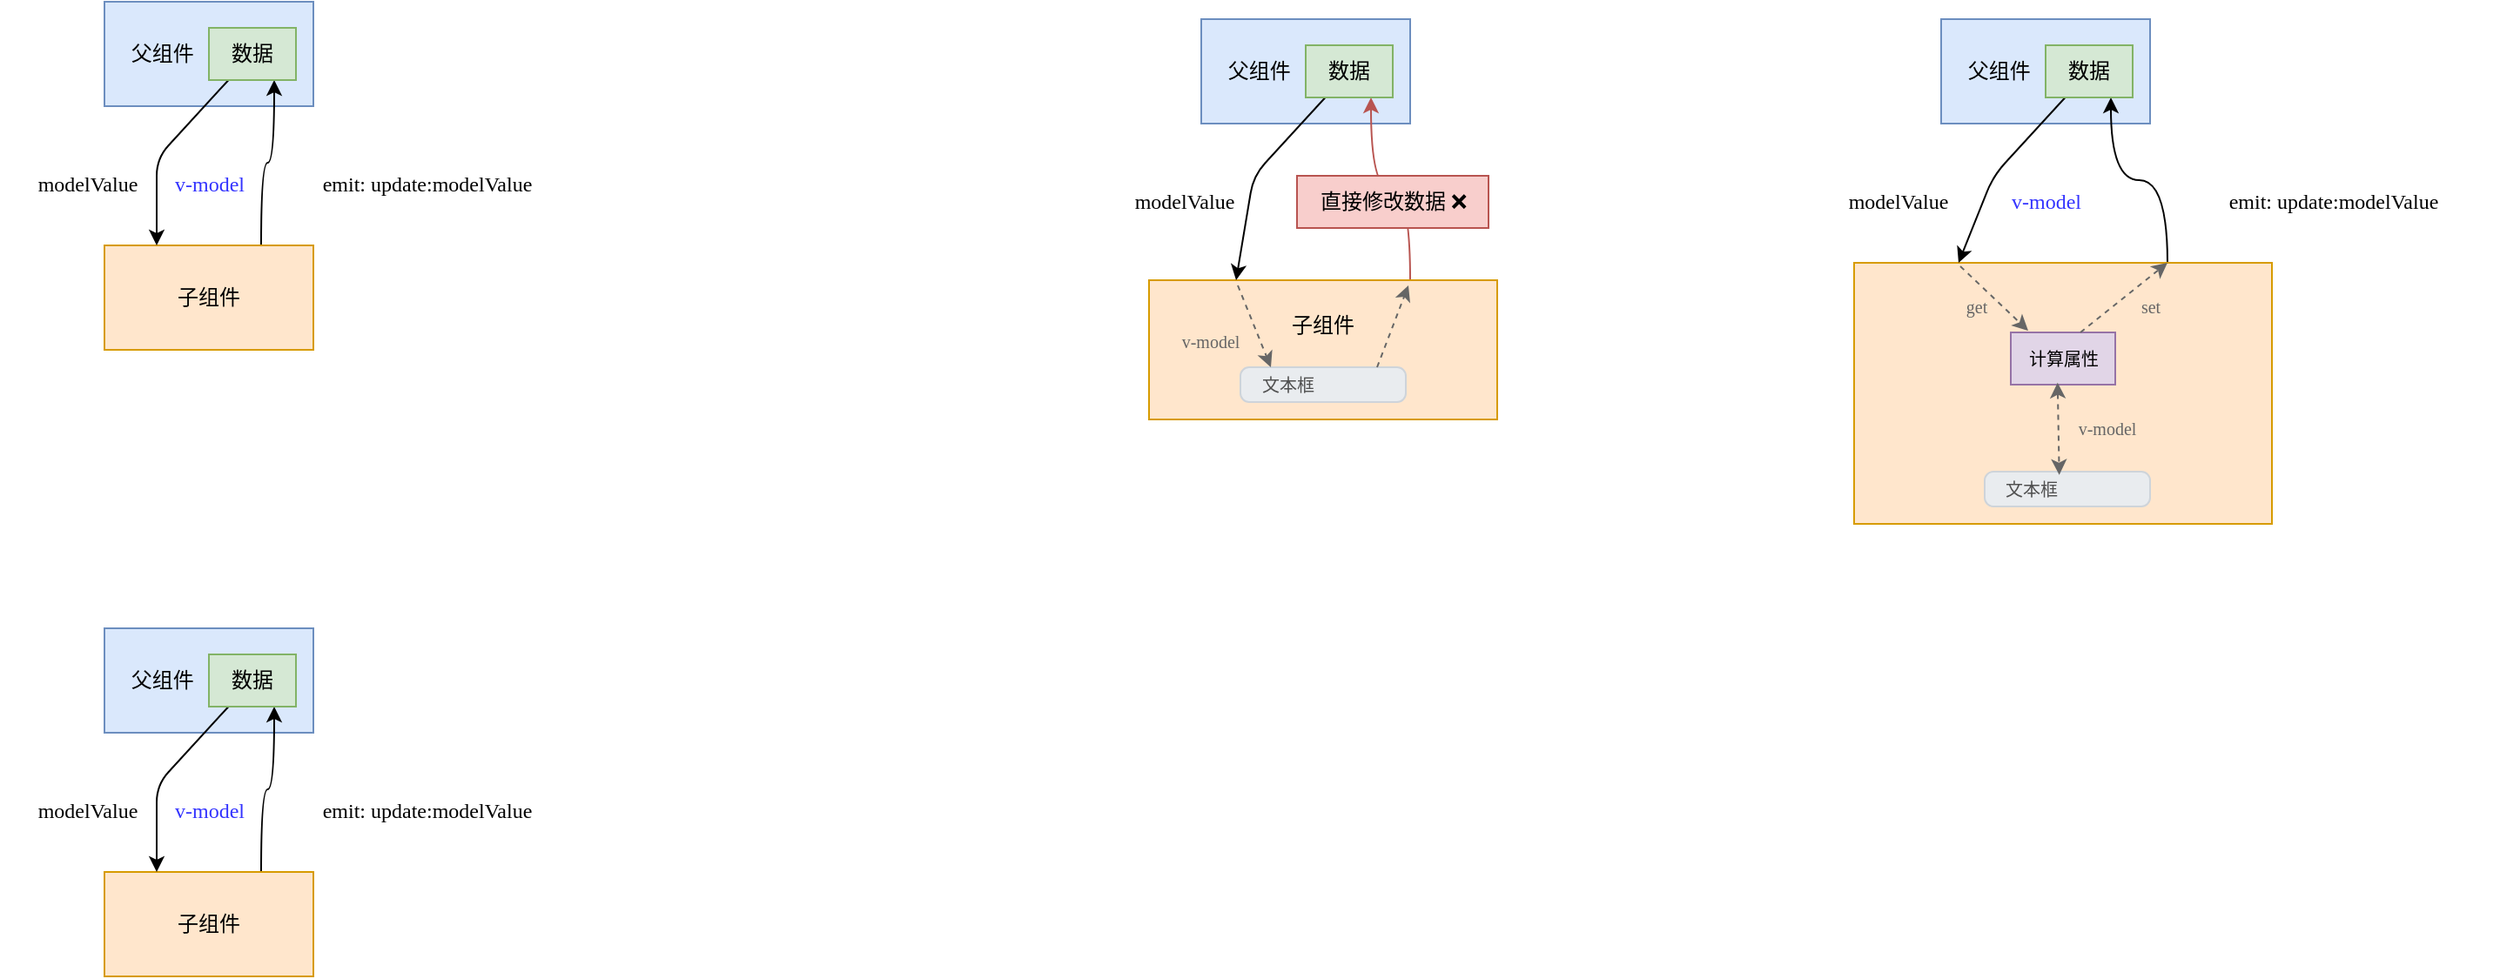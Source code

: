 <mxfile>
    <diagram id="XEvZ_uOsr1WWT_dgSGOF" name="第 1 页">
        <mxGraphModel dx="545" dy="356" grid="1" gridSize="10" guides="1" tooltips="1" connect="1" arrows="1" fold="1" page="1" pageScale="1" pageWidth="1920" pageHeight="1200" math="0" shadow="0">
            <root>
                <mxCell id="0"/>
                <mxCell id="1" parent="0"/>
                <mxCell id="2" value="父组件&amp;nbsp; &amp;nbsp; &amp;nbsp; &amp;nbsp; &amp;nbsp; &amp;nbsp; &amp;nbsp; &amp;nbsp;&amp;nbsp;" style="rounded=0;whiteSpace=wrap;html=1;fillColor=#dae8fc;strokeColor=#6c8ebf;" parent="1" vertex="1">
                    <mxGeometry x="170" y="400" width="120" height="60" as="geometry"/>
                </mxCell>
                <mxCell id="7" style="edgeStyle=orthogonalEdgeStyle;curved=1;html=1;exitX=0.75;exitY=0;exitDx=0;exitDy=0;entryX=0.75;entryY=1;entryDx=0;entryDy=0;" parent="1" source="3" target="4" edge="1">
                    <mxGeometry relative="1" as="geometry"/>
                </mxCell>
                <mxCell id="3" value="子组件" style="rounded=0;whiteSpace=wrap;html=1;fillColor=#ffe6cc;strokeColor=#d79b00;" parent="1" vertex="1">
                    <mxGeometry x="170" y="540" width="120" height="60" as="geometry"/>
                </mxCell>
                <mxCell id="5" style="edgeStyle=none;html=1;entryX=0.25;entryY=0;entryDx=0;entryDy=0;" parent="1" source="4" target="3" edge="1">
                    <mxGeometry relative="1" as="geometry">
                        <Array as="points">
                            <mxPoint x="200" y="490"/>
                        </Array>
                    </mxGeometry>
                </mxCell>
                <mxCell id="4" value="数据" style="rounded=0;whiteSpace=wrap;html=1;fillColor=#d5e8d4;strokeColor=#82b366;" parent="1" vertex="1">
                    <mxGeometry x="230" y="415" width="50" height="30" as="geometry"/>
                </mxCell>
                <mxCell id="6" value="modelValue" style="text;html=1;align=center;verticalAlign=middle;resizable=0;points=[];autosize=1;strokeColor=none;fillColor=none;fontFamily=Roboto Mono;" parent="1" vertex="1">
                    <mxGeometry x="110" y="490" width="100" height="30" as="geometry"/>
                </mxCell>
                <mxCell id="8" value="emit: update:modelValue" style="text;html=1;align=center;verticalAlign=middle;resizable=0;points=[];autosize=1;strokeColor=none;fillColor=none;fontFamily=Roboto Mono;" parent="1" vertex="1">
                    <mxGeometry x="260" y="490" width="190" height="30" as="geometry"/>
                </mxCell>
                <mxCell id="10" value="v-model" style="text;html=1;align=center;verticalAlign=middle;resizable=0;points=[];autosize=1;strokeColor=none;fillColor=none;fontSize=12;fontFamily=Roboto Mono;fontColor=#3333FF;" parent="1" vertex="1">
                    <mxGeometry x="195" y="490" width="70" height="30" as="geometry"/>
                </mxCell>
                <mxCell id="11" value="父组件&amp;nbsp; &amp;nbsp; &amp;nbsp; &amp;nbsp; &amp;nbsp; &amp;nbsp; &amp;nbsp; &amp;nbsp;&amp;nbsp;" style="rounded=0;whiteSpace=wrap;html=1;fillColor=#dae8fc;strokeColor=#6c8ebf;" parent="1" vertex="1">
                    <mxGeometry x="800" y="50" width="120" height="60" as="geometry"/>
                </mxCell>
                <mxCell id="19" style="edgeStyle=orthogonalEdgeStyle;curved=1;html=1;exitX=0.75;exitY=0;exitDx=0;exitDy=0;entryX=0.75;entryY=1;entryDx=0;entryDy=0;fontFamily=Roboto Mono;fontSize=12;fontColor=#3333FF;fillColor=#f8cecc;strokeColor=#b85450;" parent="1" source="13" target="15" edge="1">
                    <mxGeometry relative="1" as="geometry"/>
                </mxCell>
                <mxCell id="23" style="html=1;exitX=0.25;exitY=0;exitDx=0;exitDy=0;entryX=0.165;entryY=-0.237;entryDx=0;entryDy=0;entryPerimeter=0;fontFamily=Roboto Mono;fontSize=10;fontColor=#3333FF;" parent="1" source="13" target="22" edge="1">
                    <mxGeometry relative="1" as="geometry"/>
                </mxCell>
                <mxCell id="13" value="子组件&lt;br&gt;&lt;br&gt;&lt;br&gt;" style="rounded=0;whiteSpace=wrap;html=1;fillColor=#ffe6cc;strokeColor=#d79b00;" parent="1" vertex="1">
                    <mxGeometry x="770" y="200" width="200" height="80" as="geometry"/>
                </mxCell>
                <mxCell id="14" style="edgeStyle=none;html=1;entryX=0.25;entryY=0;entryDx=0;entryDy=0;" parent="1" source="15" target="13" edge="1">
                    <mxGeometry relative="1" as="geometry">
                        <Array as="points">
                            <mxPoint x="830" y="140"/>
                        </Array>
                    </mxGeometry>
                </mxCell>
                <mxCell id="15" value="数据" style="rounded=0;whiteSpace=wrap;html=1;fillColor=#d5e8d4;strokeColor=#82b366;" parent="1" vertex="1">
                    <mxGeometry x="860" y="65" width="50" height="30" as="geometry"/>
                </mxCell>
                <mxCell id="16" value="modelValue" style="text;html=1;align=center;verticalAlign=middle;resizable=0;points=[];autosize=1;strokeColor=none;fillColor=none;fontFamily=Roboto Mono;" parent="1" vertex="1">
                    <mxGeometry x="740" y="140" width="100" height="30" as="geometry"/>
                </mxCell>
                <mxCell id="20" value="直接修改数据 ❌" style="text;html=1;align=center;verticalAlign=middle;resizable=0;points=[];autosize=1;strokeColor=#b85450;fillColor=#f8cecc;fontSize=12;fontFamily=Roboto Mono;" parent="1" vertex="1">
                    <mxGeometry x="855" y="140" width="110" height="30" as="geometry"/>
                </mxCell>
                <mxCell id="22" value="文本框" style="html=1;shadow=0;dashed=0;shape=mxgraph.bootstrap.rrect;rSize=5;strokeColor=#CED4DA;strokeWidth=1;fillColor=#E9ECEF;fontColor=#505050;whiteSpace=wrap;align=left;verticalAlign=middle;spacingLeft=10;fontSize=10;fontFamily=Roboto Mono;" parent="1" vertex="1">
                    <mxGeometry x="822.5" y="250" width="95" height="20" as="geometry"/>
                </mxCell>
                <mxCell id="24" value="" style="endArrow=classic;html=1;fontFamily=Roboto Mono;fontSize=10;fontColor=#3333FF;dashed=1;strokeColor=#666666;" parent="1" edge="1">
                    <mxGeometry width="50" height="50" relative="1" as="geometry">
                        <mxPoint x="821" y="203" as="sourcePoint"/>
                        <mxPoint x="840" y="250" as="targetPoint"/>
                    </mxGeometry>
                </mxCell>
                <mxCell id="25" value="v-model" style="text;html=1;align=center;verticalAlign=middle;resizable=0;points=[];autosize=1;strokeColor=none;fillColor=none;fontSize=10;fontFamily=Roboto Mono;fontColor=#666666;" parent="1" vertex="1">
                    <mxGeometry x="770" y="220" width="70" height="30" as="geometry"/>
                </mxCell>
                <mxCell id="26" value="" style="endArrow=classic;html=1;dashed=1;strokeColor=#666666;fontFamily=Roboto Mono;fontSize=10;fontColor=#666666;" parent="1" edge="1">
                    <mxGeometry width="50" height="50" relative="1" as="geometry">
                        <mxPoint x="901" y="250" as="sourcePoint"/>
                        <mxPoint x="919" y="203" as="targetPoint"/>
                    </mxGeometry>
                </mxCell>
                <mxCell id="27" value="父组件&amp;nbsp; &amp;nbsp; &amp;nbsp; &amp;nbsp; &amp;nbsp; &amp;nbsp; &amp;nbsp; &amp;nbsp;&amp;nbsp;" style="rounded=0;whiteSpace=wrap;html=1;fillColor=#dae8fc;strokeColor=#6c8ebf;" parent="1" vertex="1">
                    <mxGeometry x="1225" y="50" width="120" height="60" as="geometry"/>
                </mxCell>
                <mxCell id="28" style="edgeStyle=orthogonalEdgeStyle;curved=1;html=1;exitX=0.75;exitY=0;exitDx=0;exitDy=0;entryX=0.75;entryY=1;entryDx=0;entryDy=0;" parent="1" source="29" target="31" edge="1">
                    <mxGeometry relative="1" as="geometry"/>
                </mxCell>
                <mxCell id="29" value="" style="rounded=0;whiteSpace=wrap;html=1;fillColor=#ffe6cc;strokeColor=#d79b00;" parent="1" vertex="1">
                    <mxGeometry x="1175" y="190" width="240" height="150" as="geometry"/>
                </mxCell>
                <mxCell id="30" style="edgeStyle=none;html=1;entryX=0.25;entryY=0;entryDx=0;entryDy=0;" parent="1" source="31" target="29" edge="1">
                    <mxGeometry relative="1" as="geometry">
                        <Array as="points">
                            <mxPoint x="1255" y="140"/>
                        </Array>
                    </mxGeometry>
                </mxCell>
                <mxCell id="31" value="数据" style="rounded=0;whiteSpace=wrap;html=1;fillColor=#d5e8d4;strokeColor=#82b366;" parent="1" vertex="1">
                    <mxGeometry x="1285" y="65" width="50" height="30" as="geometry"/>
                </mxCell>
                <mxCell id="32" value="modelValue" style="text;html=1;align=center;verticalAlign=middle;resizable=0;points=[];autosize=1;strokeColor=none;fillColor=none;fontFamily=Roboto Mono;" parent="1" vertex="1">
                    <mxGeometry x="1150" y="140" width="100" height="30" as="geometry"/>
                </mxCell>
                <mxCell id="33" value="emit: update:modelValue" style="text;html=1;align=center;verticalAlign=middle;resizable=0;points=[];autosize=1;strokeColor=none;fillColor=none;fontFamily=Roboto Mono;" parent="1" vertex="1">
                    <mxGeometry x="1355" y="140" width="190" height="30" as="geometry"/>
                </mxCell>
                <mxCell id="34" value="v-model" style="text;html=1;align=center;verticalAlign=middle;resizable=0;points=[];autosize=1;strokeColor=none;fillColor=none;fontSize=12;fontFamily=Roboto Mono;fontColor=#3333FF;" parent="1" vertex="1">
                    <mxGeometry x="1250" y="140" width="70" height="30" as="geometry"/>
                </mxCell>
                <mxCell id="36" value="文本框" style="html=1;shadow=0;dashed=0;shape=mxgraph.bootstrap.rrect;rSize=5;strokeColor=#CED4DA;strokeWidth=1;fillColor=#E9ECEF;fontColor=#505050;whiteSpace=wrap;align=left;verticalAlign=middle;spacingLeft=10;fontSize=10;fontFamily=Roboto Mono;" parent="1" vertex="1">
                    <mxGeometry x="1250" y="310" width="95" height="20" as="geometry"/>
                </mxCell>
                <mxCell id="37" value="计算属性" style="text;html=1;align=center;verticalAlign=middle;resizable=0;points=[];autosize=1;strokeColor=#9673a6;fillColor=#e1d5e7;fontSize=10;fontFamily=Roboto Mono;" parent="1" vertex="1">
                    <mxGeometry x="1265" y="230" width="60" height="30" as="geometry"/>
                </mxCell>
                <mxCell id="39" value="" style="endArrow=classic;html=1;dashed=1;strokeColor=#666666;fontFamily=Roboto Mono;fontSize=10;fontColor=#666666;" parent="1" edge="1">
                    <mxGeometry width="50" height="50" relative="1" as="geometry">
                        <mxPoint x="1236" y="192" as="sourcePoint"/>
                        <mxPoint x="1275" y="229" as="targetPoint"/>
                    </mxGeometry>
                </mxCell>
                <mxCell id="40" value="get" style="text;html=1;align=center;verticalAlign=middle;resizable=0;points=[];autosize=1;strokeColor=none;fillColor=none;fontSize=10;fontFamily=Roboto Mono;fontColor=#666666;" parent="1" vertex="1">
                    <mxGeometry x="1225" y="200" width="40" height="30" as="geometry"/>
                </mxCell>
                <mxCell id="41" value="" style="endArrow=classic;html=1;dashed=1;strokeColor=#666666;fontFamily=Roboto Mono;fontSize=10;fontColor=#666666;entryX=0.75;entryY=0;entryDx=0;entryDy=0;" parent="1" target="29" edge="1">
                    <mxGeometry width="50" height="50" relative="1" as="geometry">
                        <mxPoint x="1305" y="230" as="sourcePoint"/>
                        <mxPoint x="1355" y="180" as="targetPoint"/>
                    </mxGeometry>
                </mxCell>
                <mxCell id="42" value="set" style="text;html=1;align=center;verticalAlign=middle;resizable=0;points=[];autosize=1;strokeColor=none;fillColor=none;fontSize=10;fontFamily=Roboto Mono;fontColor=#666666;" parent="1" vertex="1">
                    <mxGeometry x="1325" y="200" width="40" height="30" as="geometry"/>
                </mxCell>
                <mxCell id="43" value="" style="endArrow=classic;html=1;dashed=1;strokeColor=#666666;fontFamily=Roboto Mono;fontSize=10;fontColor=#666666;startArrow=classic;startFill=1;entryX=0.451;entryY=0.093;entryDx=0;entryDy=0;entryPerimeter=0;exitX=0.448;exitY=0.962;exitDx=0;exitDy=0;exitPerimeter=0;" parent="1" source="37" target="36" edge="1">
                    <mxGeometry width="50" height="50" relative="1" as="geometry">
                        <mxPoint x="1284" y="261" as="sourcePoint"/>
                        <mxPoint x="1276" y="310" as="targetPoint"/>
                    </mxGeometry>
                </mxCell>
                <mxCell id="44" value="v-model" style="text;html=1;align=center;verticalAlign=middle;resizable=0;points=[];autosize=1;strokeColor=none;fillColor=none;fontSize=10;fontFamily=Roboto Mono;fontColor=#666666;" parent="1" vertex="1">
                    <mxGeometry x="1285" y="270" width="70" height="30" as="geometry"/>
                </mxCell>
                <mxCell id="45" value="父组件&amp;nbsp; &amp;nbsp; &amp;nbsp; &amp;nbsp; &amp;nbsp; &amp;nbsp; &amp;nbsp; &amp;nbsp;&amp;nbsp;" style="rounded=0;whiteSpace=wrap;html=1;fillColor=#dae8fc;strokeColor=#6c8ebf;" vertex="1" parent="1">
                    <mxGeometry x="170" y="40" width="120" height="60" as="geometry"/>
                </mxCell>
                <mxCell id="46" style="edgeStyle=orthogonalEdgeStyle;curved=1;html=1;exitX=0.75;exitY=0;exitDx=0;exitDy=0;entryX=0.75;entryY=1;entryDx=0;entryDy=0;" edge="1" parent="1" source="47" target="49">
                    <mxGeometry relative="1" as="geometry"/>
                </mxCell>
                <mxCell id="47" value="子组件" style="rounded=0;whiteSpace=wrap;html=1;fillColor=#ffe6cc;strokeColor=#d79b00;" vertex="1" parent="1">
                    <mxGeometry x="170" y="180" width="120" height="60" as="geometry"/>
                </mxCell>
                <mxCell id="48" style="edgeStyle=none;html=1;entryX=0.25;entryY=0;entryDx=0;entryDy=0;" edge="1" parent="1" source="49" target="47">
                    <mxGeometry relative="1" as="geometry">
                        <Array as="points">
                            <mxPoint x="200" y="130"/>
                        </Array>
                    </mxGeometry>
                </mxCell>
                <mxCell id="49" value="数据" style="rounded=0;whiteSpace=wrap;html=1;fillColor=#d5e8d4;strokeColor=#82b366;" vertex="1" parent="1">
                    <mxGeometry x="230" y="55" width="50" height="30" as="geometry"/>
                </mxCell>
                <mxCell id="50" value="modelValue" style="text;html=1;align=center;verticalAlign=middle;resizable=0;points=[];autosize=1;strokeColor=none;fillColor=none;fontFamily=Roboto Mono;" vertex="1" parent="1">
                    <mxGeometry x="110" y="130" width="100" height="30" as="geometry"/>
                </mxCell>
                <mxCell id="51" value="emit: update:modelValue" style="text;html=1;align=center;verticalAlign=middle;resizable=0;points=[];autosize=1;strokeColor=none;fillColor=none;fontFamily=Roboto Mono;" vertex="1" parent="1">
                    <mxGeometry x="260" y="130" width="190" height="30" as="geometry"/>
                </mxCell>
                <mxCell id="52" value="v-model" style="text;html=1;align=center;verticalAlign=middle;resizable=0;points=[];autosize=1;strokeColor=none;fillColor=none;fontSize=12;fontFamily=Roboto Mono;fontColor=#3333FF;" vertex="1" parent="1">
                    <mxGeometry x="195" y="130" width="70" height="30" as="geometry"/>
                </mxCell>
            </root>
        </mxGraphModel>
    </diagram>
</mxfile>